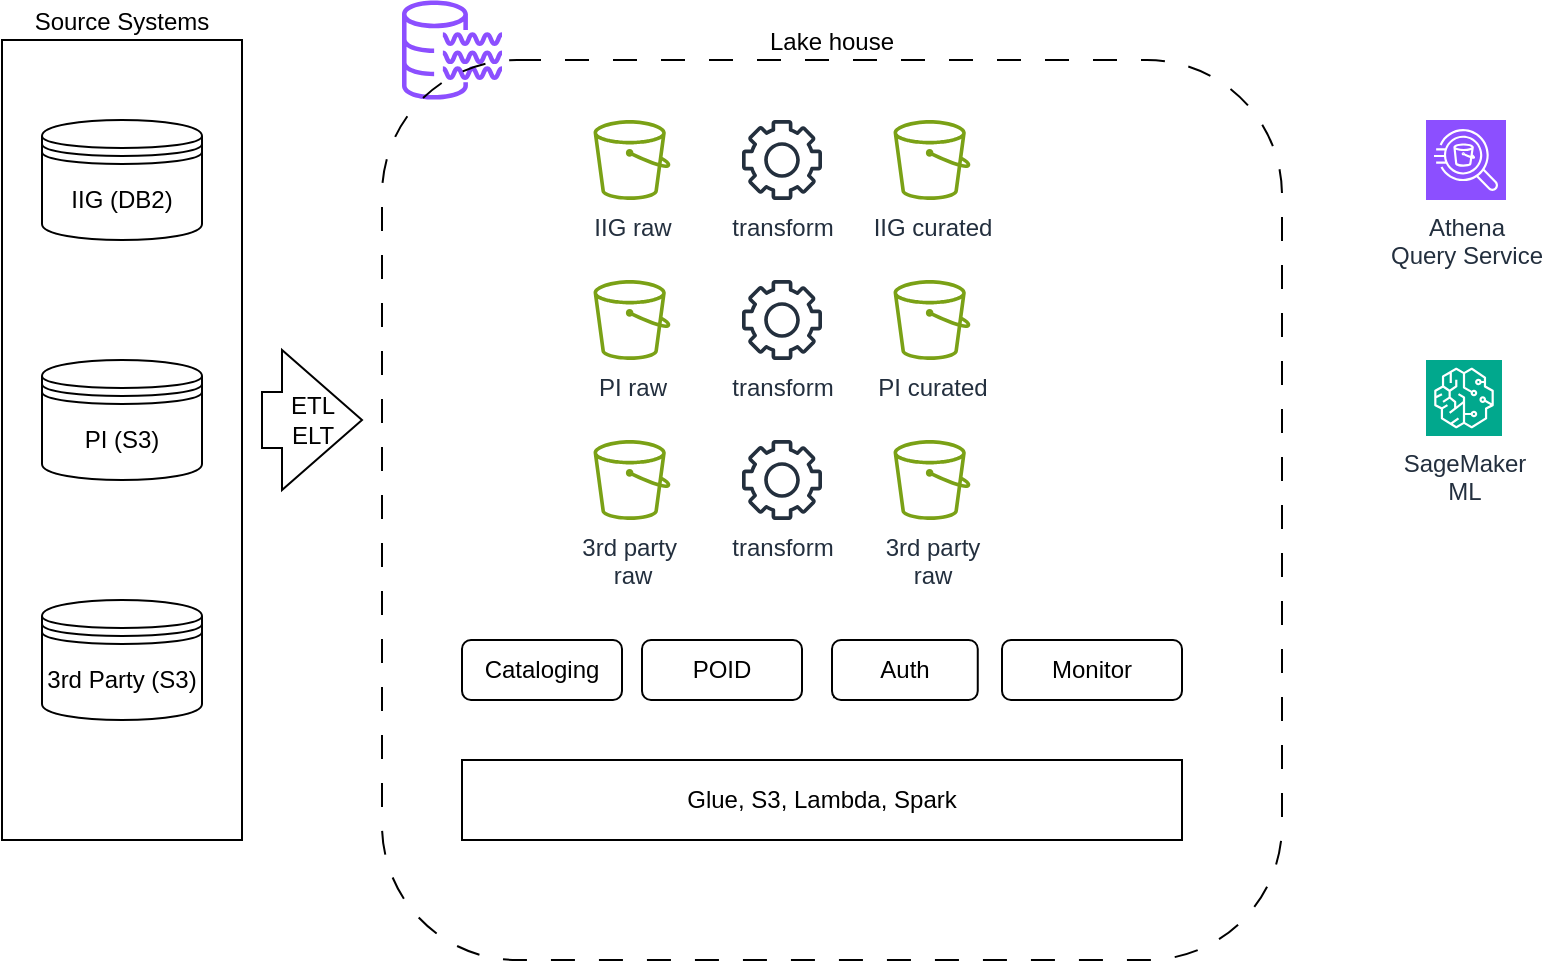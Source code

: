 <mxfile version="23.0.1" type="github">
  <diagram name="Page-1" id="yyaAXf0NI25FcjQbEKhI">
    <mxGraphModel dx="954" dy="510" grid="1" gridSize="10" guides="1" tooltips="1" connect="1" arrows="1" fold="1" page="1" pageScale="1" pageWidth="850" pageHeight="1100" math="0" shadow="0">
      <root>
        <mxCell id="0" />
        <mxCell id="1" parent="0" />
        <mxCell id="1Y30zJmkwv6W174HL4Gk-3" value="IIG (DB2)" style="shape=datastore;whiteSpace=wrap;html=1;" vertex="1" parent="1">
          <mxGeometry x="30" y="80" width="80" height="60" as="geometry" />
        </mxCell>
        <mxCell id="1Y30zJmkwv6W174HL4Gk-4" value="PI (S3)" style="shape=datastore;whiteSpace=wrap;html=1;" vertex="1" parent="1">
          <mxGeometry x="30" y="200" width="80" height="60" as="geometry" />
        </mxCell>
        <mxCell id="1Y30zJmkwv6W174HL4Gk-5" value="3rd Party (S3)" style="shape=datastore;whiteSpace=wrap;html=1;" vertex="1" parent="1">
          <mxGeometry x="30" y="320" width="80" height="60" as="geometry" />
        </mxCell>
        <mxCell id="1Y30zJmkwv6W174HL4Gk-6" value="Source Systems" style="rounded=0;whiteSpace=wrap;html=1;fillColor=none;labelPosition=center;verticalLabelPosition=top;align=center;verticalAlign=bottom;" vertex="1" parent="1">
          <mxGeometry x="10" y="40" width="120" height="400" as="geometry" />
        </mxCell>
        <mxCell id="1Y30zJmkwv6W174HL4Gk-7" value="ETL&lt;br&gt;ELT" style="html=1;shadow=0;dashed=0;align=center;verticalAlign=middle;shape=mxgraph.arrows2.arrow;dy=0.6;dx=40;notch=0;" vertex="1" parent="1">
          <mxGeometry x="140" y="195" width="50" height="70" as="geometry" />
        </mxCell>
        <mxCell id="1Y30zJmkwv6W174HL4Gk-10" value="IIG raw" style="sketch=0;outlineConnect=0;fontColor=#232F3E;gradientColor=none;fillColor=#7AA116;strokeColor=none;dashed=0;verticalLabelPosition=bottom;verticalAlign=top;align=center;html=1;fontSize=12;fontStyle=0;aspect=fixed;pointerEvents=1;shape=mxgraph.aws4.bucket;" vertex="1" parent="1">
          <mxGeometry x="305.77" y="80" width="38.46" height="40" as="geometry" />
        </mxCell>
        <mxCell id="1Y30zJmkwv6W174HL4Gk-11" value="PI raw" style="sketch=0;outlineConnect=0;fontColor=#232F3E;gradientColor=none;fillColor=#7AA116;strokeColor=none;dashed=0;verticalLabelPosition=bottom;verticalAlign=top;align=center;html=1;fontSize=12;fontStyle=0;aspect=fixed;pointerEvents=1;shape=mxgraph.aws4.bucket;" vertex="1" parent="1">
          <mxGeometry x="305.77" y="160" width="38.46" height="40" as="geometry" />
        </mxCell>
        <mxCell id="1Y30zJmkwv6W174HL4Gk-12" value="3rd party&amp;nbsp;&lt;br&gt;raw" style="sketch=0;outlineConnect=0;fontColor=#232F3E;gradientColor=none;fillColor=#7AA116;strokeColor=none;dashed=0;verticalLabelPosition=bottom;verticalAlign=top;align=center;html=1;fontSize=12;fontStyle=0;aspect=fixed;pointerEvents=1;shape=mxgraph.aws4.bucket;" vertex="1" parent="1">
          <mxGeometry x="305.77" y="240" width="38.46" height="40" as="geometry" />
        </mxCell>
        <mxCell id="1Y30zJmkwv6W174HL4Gk-21" value="IIG curated" style="sketch=0;outlineConnect=0;fontColor=#232F3E;gradientColor=none;fillColor=#7AA116;strokeColor=none;dashed=0;verticalLabelPosition=bottom;verticalAlign=top;align=center;html=1;fontSize=12;fontStyle=0;aspect=fixed;pointerEvents=1;shape=mxgraph.aws4.bucket;" vertex="1" parent="1">
          <mxGeometry x="455.77" y="80" width="38.46" height="40" as="geometry" />
        </mxCell>
        <mxCell id="1Y30zJmkwv6W174HL4Gk-22" value="PI curated" style="sketch=0;outlineConnect=0;fontColor=#232F3E;gradientColor=none;fillColor=#7AA116;strokeColor=none;dashed=0;verticalLabelPosition=bottom;verticalAlign=top;align=center;html=1;fontSize=12;fontStyle=0;aspect=fixed;pointerEvents=1;shape=mxgraph.aws4.bucket;" vertex="1" parent="1">
          <mxGeometry x="455.77" y="160" width="38.46" height="40" as="geometry" />
        </mxCell>
        <mxCell id="1Y30zJmkwv6W174HL4Gk-23" value="3rd party&lt;br&gt;raw" style="sketch=0;outlineConnect=0;fontColor=#232F3E;gradientColor=none;fillColor=#7AA116;strokeColor=none;dashed=0;verticalLabelPosition=bottom;verticalAlign=top;align=center;html=1;fontSize=12;fontStyle=0;aspect=fixed;pointerEvents=1;shape=mxgraph.aws4.bucket;" vertex="1" parent="1">
          <mxGeometry x="455.77" y="240" width="38.46" height="40" as="geometry" />
        </mxCell>
        <mxCell id="1Y30zJmkwv6W174HL4Gk-29" value="" style="sketch=0;outlineConnect=0;fontColor=#232F3E;gradientColor=none;fillColor=#8C4FFF;strokeColor=none;dashed=0;verticalLabelPosition=bottom;verticalAlign=top;align=center;html=1;fontSize=12;fontStyle=0;aspect=fixed;pointerEvents=1;shape=mxgraph.aws4.data_lake_resource_icon;" vertex="1" parent="1">
          <mxGeometry x="210" y="20" width="50" height="50" as="geometry" />
        </mxCell>
        <mxCell id="1Y30zJmkwv6W174HL4Gk-32" value="POID" style="rounded=1;whiteSpace=wrap;html=1;" vertex="1" parent="1">
          <mxGeometry x="330" y="340" width="80" height="30" as="geometry" />
        </mxCell>
        <mxCell id="1Y30zJmkwv6W174HL4Gk-33" value="Cataloging" style="rounded=1;whiteSpace=wrap;html=1;" vertex="1" parent="1">
          <mxGeometry x="240" y="340" width="80" height="30" as="geometry" />
        </mxCell>
        <mxCell id="1Y30zJmkwv6W174HL4Gk-46" style="edgeStyle=orthogonalEdgeStyle;rounded=0;orthogonalLoop=1;jettySize=auto;html=1;exitX=0.25;exitY=1;exitDx=0;exitDy=0;" edge="1" parent="1" source="1Y30zJmkwv6W174HL4Gk-34">
          <mxGeometry relative="1" as="geometry">
            <mxPoint x="430" y="360" as="targetPoint" />
          </mxGeometry>
        </mxCell>
        <mxCell id="1Y30zJmkwv6W174HL4Gk-34" value="Auth" style="rounded=1;whiteSpace=wrap;html=1;" vertex="1" parent="1">
          <mxGeometry x="425" y="340" width="72.88" height="30" as="geometry" />
        </mxCell>
        <mxCell id="1Y30zJmkwv6W174HL4Gk-39" value="Monitor" style="rounded=1;whiteSpace=wrap;html=1;" vertex="1" parent="1">
          <mxGeometry x="510" y="340" width="90" height="30" as="geometry" />
        </mxCell>
        <mxCell id="1Y30zJmkwv6W174HL4Gk-41" value="transform" style="sketch=0;outlineConnect=0;fontColor=#232F3E;gradientColor=none;fillColor=#232F3D;strokeColor=none;dashed=0;verticalLabelPosition=bottom;verticalAlign=top;align=center;html=1;fontSize=12;fontStyle=0;aspect=fixed;pointerEvents=1;shape=mxgraph.aws4.gear;" vertex="1" parent="1">
          <mxGeometry x="380" y="80" width="40" height="40" as="geometry" />
        </mxCell>
        <mxCell id="1Y30zJmkwv6W174HL4Gk-42" value="transform" style="sketch=0;outlineConnect=0;fontColor=#232F3E;gradientColor=none;fillColor=#232F3D;strokeColor=none;dashed=0;verticalLabelPosition=bottom;verticalAlign=top;align=center;html=1;fontSize=12;fontStyle=0;aspect=fixed;pointerEvents=1;shape=mxgraph.aws4.gear;" vertex="1" parent="1">
          <mxGeometry x="380" y="160" width="40" height="40" as="geometry" />
        </mxCell>
        <mxCell id="1Y30zJmkwv6W174HL4Gk-43" value="transform" style="sketch=0;outlineConnect=0;fontColor=#232F3E;gradientColor=none;fillColor=#232F3D;strokeColor=none;dashed=0;verticalLabelPosition=bottom;verticalAlign=top;align=center;html=1;fontSize=12;fontStyle=0;aspect=fixed;pointerEvents=1;shape=mxgraph.aws4.gear;" vertex="1" parent="1">
          <mxGeometry x="380" y="240" width="40" height="40" as="geometry" />
        </mxCell>
        <mxCell id="1Y30zJmkwv6W174HL4Gk-47" value="Glue, S3, Lambda, Spark" style="rounded=0;whiteSpace=wrap;html=1;" vertex="1" parent="1">
          <mxGeometry x="240" y="400" width="360" height="40" as="geometry" />
        </mxCell>
        <mxCell id="1Y30zJmkwv6W174HL4Gk-48" value="Athena&lt;br&gt;Query Service" style="sketch=0;points=[[0,0,0],[0.25,0,0],[0.5,0,0],[0.75,0,0],[1,0,0],[0,1,0],[0.25,1,0],[0.5,1,0],[0.75,1,0],[1,1,0],[0,0.25,0],[0,0.5,0],[0,0.75,0],[1,0.25,0],[1,0.5,0],[1,0.75,0]];outlineConnect=0;fontColor=#232F3E;fillColor=#8C4FFF;strokeColor=#ffffff;dashed=0;verticalLabelPosition=bottom;verticalAlign=top;align=center;html=1;fontSize=12;fontStyle=0;aspect=fixed;shape=mxgraph.aws4.resourceIcon;resIcon=mxgraph.aws4.athena;" vertex="1" parent="1">
          <mxGeometry x="722" y="80" width="40" height="40" as="geometry" />
        </mxCell>
        <mxCell id="1Y30zJmkwv6W174HL4Gk-49" value="SageMaker&lt;br&gt;ML" style="sketch=0;points=[[0,0,0],[0.25,0,0],[0.5,0,0],[0.75,0,0],[1,0,0],[0,1,0],[0.25,1,0],[0.5,1,0],[0.75,1,0],[1,1,0],[0,0.25,0],[0,0.5,0],[0,0.75,0],[1,0.25,0],[1,0.5,0],[1,0.75,0]];outlineConnect=0;fontColor=#232F3E;fillColor=#01A88D;strokeColor=#ffffff;dashed=0;verticalLabelPosition=bottom;verticalAlign=top;align=center;html=1;fontSize=12;fontStyle=0;aspect=fixed;shape=mxgraph.aws4.resourceIcon;resIcon=mxgraph.aws4.sagemaker;" vertex="1" parent="1">
          <mxGeometry x="722" y="200" width="38" height="38" as="geometry" />
        </mxCell>
        <mxCell id="1Y30zJmkwv6W174HL4Gk-50" value="Lake house" style="rounded=1;whiteSpace=wrap;html=1;fillColor=none;dashed=1;dashPattern=12 12;strokeColor=default;labelPosition=center;verticalLabelPosition=top;align=center;verticalAlign=bottom;" vertex="1" parent="1">
          <mxGeometry x="200" y="50" width="450" height="450" as="geometry" />
        </mxCell>
      </root>
    </mxGraphModel>
  </diagram>
</mxfile>
